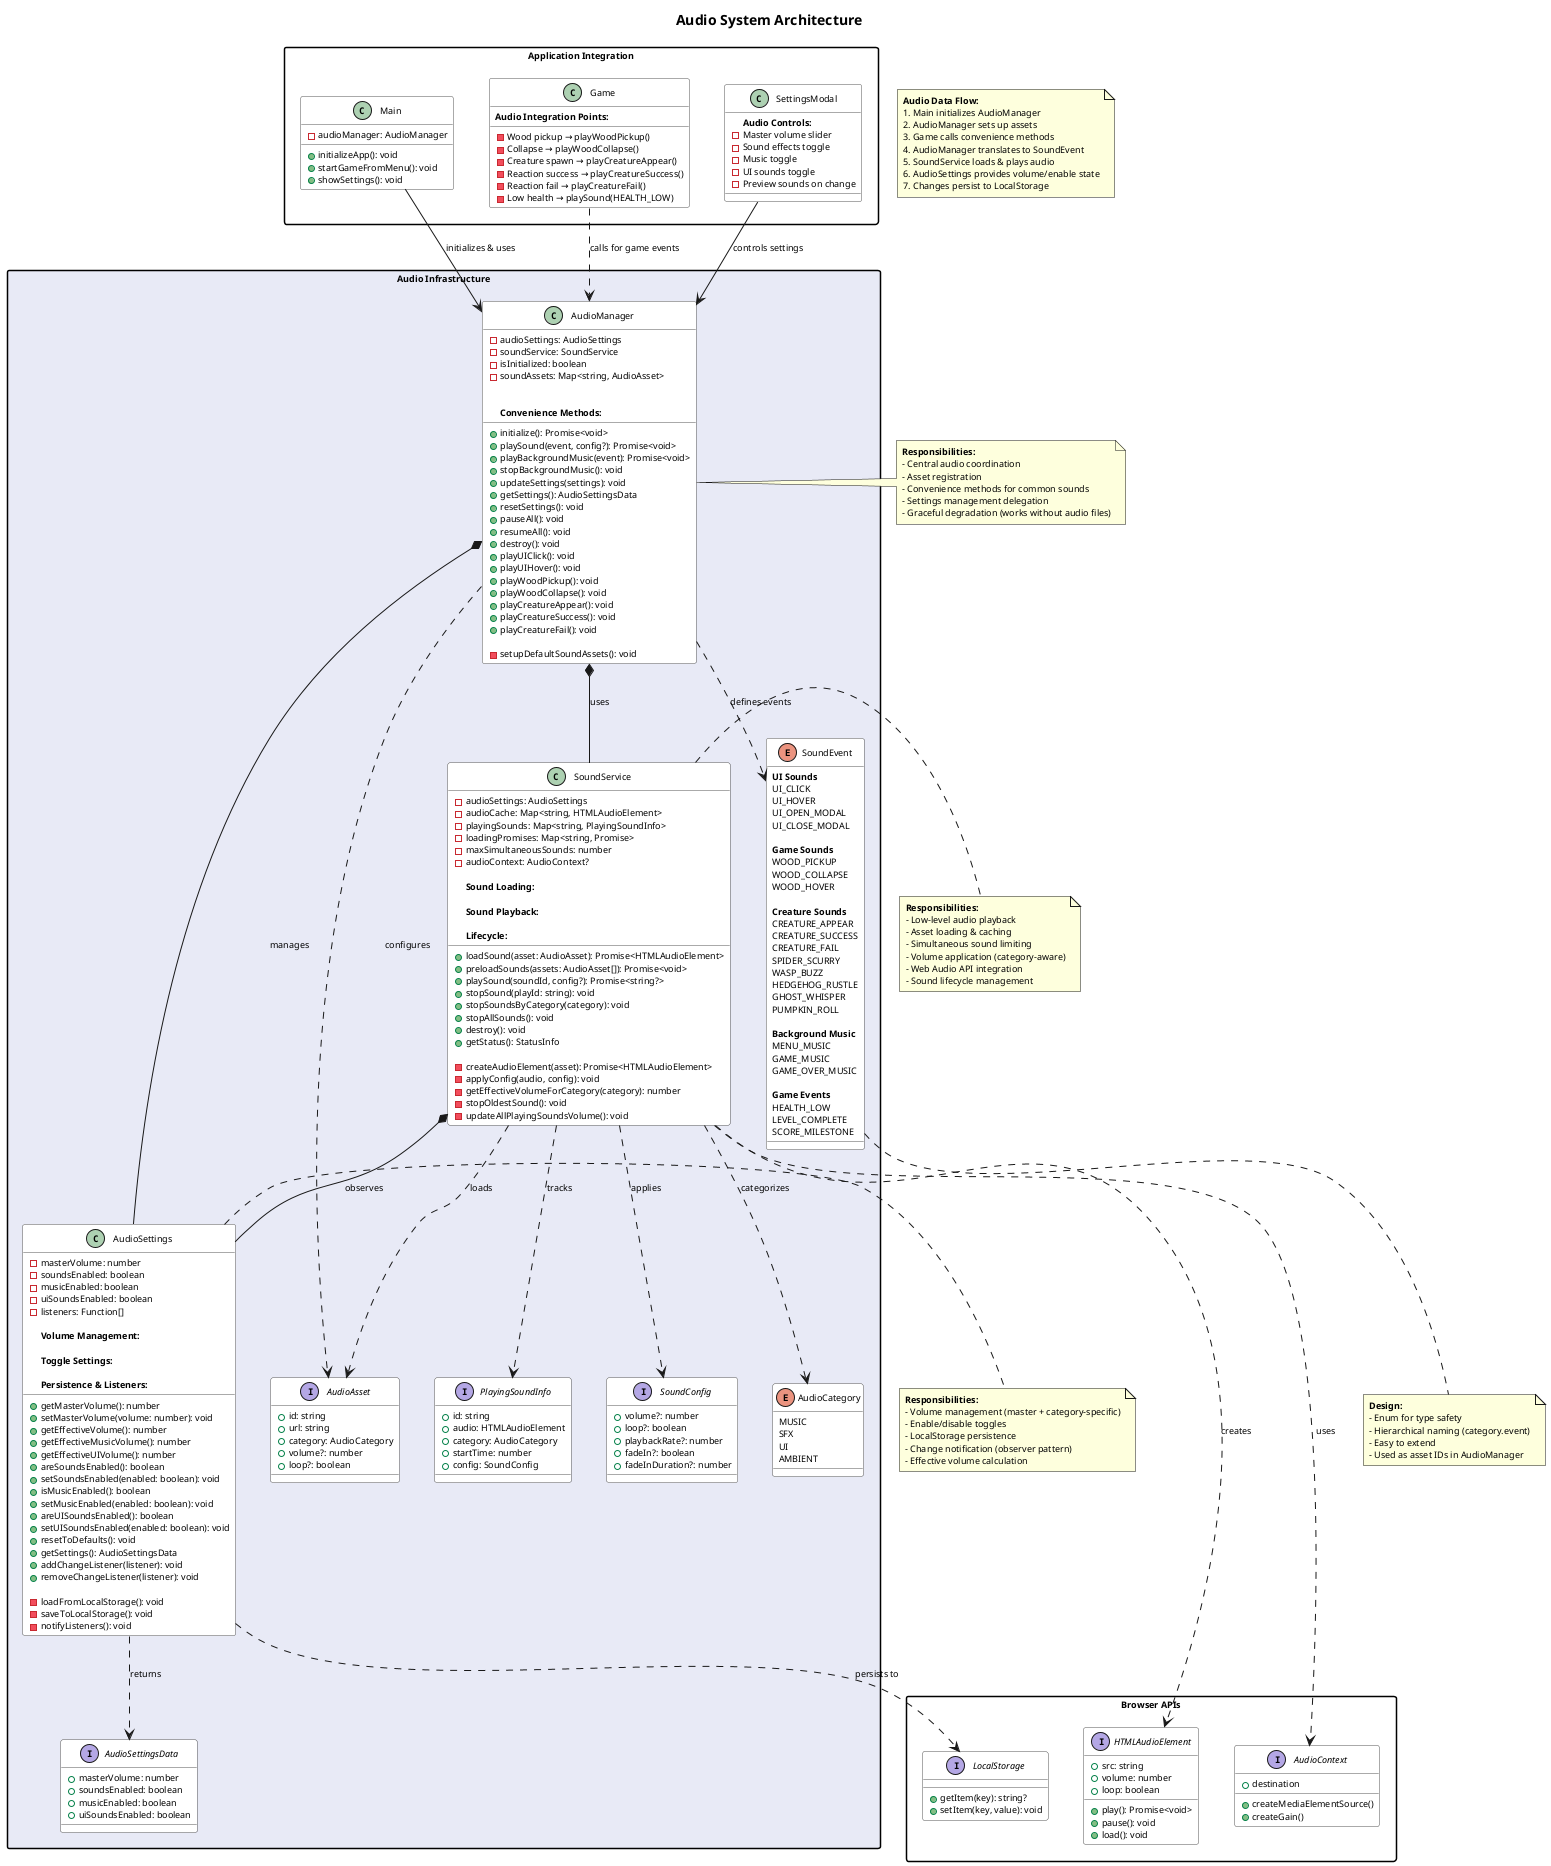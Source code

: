 @startuml Within_the_Woodpile_Audio_Architecture

!define AUDIO #E8EAF6
!define INFRASTRUCTURE #E1F5FE
!define DOMAIN #E8F5E8

skinparam packageStyle rectangle
skinparam defaultFontSize 9
skinparam classBackgroundColor White
skinparam classBorderColor #555
skinparam packageBackgroundColor transparent

title Audio System Architecture

' ==================== AUDIO SYSTEM ====================
package "Audio Infrastructure" AUDIO {
    class AudioManager {
        -audioSettings: AudioSettings
        -soundService: SoundService
        -isInitialized: boolean
        -soundAssets: Map<string, AudioAsset>
        
        +initialize(): Promise<void>
        +playSound(event, config?): Promise<void>
        +playBackgroundMusic(event): Promise<void>
        +stopBackgroundMusic(): void
        +updateSettings(settings): void
        +getSettings(): AudioSettingsData
        +resetSettings(): void
        +pauseAll(): void
        +resumeAll(): void
        +destroy(): void
        
        **Convenience Methods:**
        +playUIClick(): void
        +playUIHover(): void
        +playWoodPickup(): void
        +playWoodCollapse(): void
        +playCreatureAppear(): void
        +playCreatureSuccess(): void
        +playCreatureFail(): void
        
        -setupDefaultSoundAssets(): void
    }
    
    class AudioSettings {
        -masterVolume: number
        -soundsEnabled: boolean
        -musicEnabled: boolean
        -uiSoundsEnabled: boolean
        -listeners: Function[]
        
        **Volume Management:**
        +getMasterVolume(): number
        +setMasterVolume(volume: number): void
        +getEffectiveVolume(): number
        +getEffectiveMusicVolume(): number
        +getEffectiveUIVolume(): number
        
        **Toggle Settings:**
        +areSoundsEnabled(): boolean
        +setSoundsEnabled(enabled: boolean): void
        +isMusicEnabled(): boolean
        +setMusicEnabled(enabled: boolean): void
        +areUISoundsEnabled(): boolean
        +setUISoundsEnabled(enabled: boolean): void
        
        **Persistence & Listeners:**
        +resetToDefaults(): void
        +getSettings(): AudioSettingsData
        +addChangeListener(listener): void
        +removeChangeListener(listener): void
        
        -loadFromLocalStorage(): void
        -saveToLocalStorage(): void
        -notifyListeners(): void
    }
    
    class SoundService {
        -audioSettings: AudioSettings
        -audioCache: Map<string, HTMLAudioElement>
        -playingSounds: Map<string, PlayingSoundInfo>
        -loadingPromises: Map<string, Promise>
        -maxSimultaneousSounds: number
        -audioContext: AudioContext?
        
        **Sound Loading:**
        +loadSound(asset: AudioAsset): Promise<HTMLAudioElement>
        +preloadSounds(assets: AudioAsset[]): Promise<void>
        
        **Sound Playback:**
        +playSound(soundId, config?): Promise<string?>
        +stopSound(playId: string): void
        +stopSoundsByCategory(category): void
        +stopAllSounds(): void
        
        **Lifecycle:**
        +destroy(): void
        +getStatus(): StatusInfo
        
        -createAudioElement(asset): Promise<HTMLAudioElement>
        -applyConfig(audio, config): void
        -getEffectiveVolumeForCategory(category): number
        -stopOldestSound(): void
        -updateAllPlayingSoundsVolume(): void
    }
    
    enum SoundEvent {
        **UI Sounds**
        UI_CLICK
        UI_HOVER
        UI_OPEN_MODAL
        UI_CLOSE_MODAL
        
        **Game Sounds**
        WOOD_PICKUP
        WOOD_COLLAPSE
        WOOD_HOVER
        
        **Creature Sounds**
        CREATURE_APPEAR
        CREATURE_SUCCESS
        CREATURE_FAIL
        SPIDER_SCURRY
        WASP_BUZZ
        HEDGEHOG_RUSTLE
        GHOST_WHISPER
        PUMPKIN_ROLL
        
        **Background Music**
        MENU_MUSIC
        GAME_MUSIC
        GAME_OVER_MUSIC
        
        **Game Events**
        HEALTH_LOW
        LEVEL_COMPLETE
        SCORE_MILESTONE
    }
    
    enum AudioCategory {
        MUSIC
        SFX
        UI
        AMBIENT
    }
    
    interface AudioAsset {
        +id: string
        +url: string
        +category: AudioCategory
        +volume?: number
        +loop?: boolean
    }
    
    interface SoundConfig {
        +volume?: number
        +loop?: boolean
        +playbackRate?: number
        +fadeIn?: boolean
        +fadeInDuration?: number
    }
    
    interface PlayingSoundInfo {
        +id: string
        +audio: HTMLAudioElement
        +category: AudioCategory
        +startTime: number
        +config: SoundConfig
    }
    
    interface AudioSettingsData {
        +masterVolume: number
        +soundsEnabled: boolean
        +musicEnabled: boolean
        +uiSoundsEnabled: boolean
    }
}

' ==================== BROWSER API ====================
package "Browser APIs" {
    interface HTMLAudioElement {
        +src: string
        +volume: number
        +loop: boolean
        +play(): Promise<void>
        +pause(): void
        +load(): void
    }
    
    interface AudioContext {
        +createMediaElementSource()
        +createGain()
        +destination
    }
    
    interface LocalStorage {
        +getItem(key): string?
        +setItem(key, value): void
    }
}

' ==================== INTEGRATION POINTS ====================
package "Application Integration" {
    class Main {
        -audioManager: AudioManager
        
        +initializeApp(): void
        +startGameFromMenu(): void
        +showSettings(): void
    }
    
    class Game {
        **Audio Integration Points:**
        - Wood pickup → playWoodPickup()
        - Collapse → playWoodCollapse()
        - Creature spawn → playCreatureAppear()
        - Reaction success → playCreatureSuccess()
        - Reaction fail → playCreatureFail()
        - Low health → playSound(HEALTH_LOW)
    }
    
    class SettingsModal {
        **Audio Controls:**
        - Master volume slider
        - Sound effects toggle
        - Music toggle
        - UI sounds toggle
        - Preview sounds on change
    }
}

' ==================== RELATIONSHIPS ====================

AudioManager *-- AudioSettings : manages
AudioManager *-- SoundService : uses
AudioManager ..> SoundEvent : defines events
AudioManager ..> AudioAsset : configures

AudioSettings ..> AudioSettingsData : returns
AudioSettings ..> LocalStorage : persists to

SoundService *-- AudioSettings : observes
SoundService ..> AudioAsset : loads
SoundService ..> SoundConfig : applies
SoundService ..> PlayingSoundInfo : tracks
SoundService ..> HTMLAudioElement : creates
SoundService ..> AudioContext : uses
SoundService ..> AudioCategory : categorizes

Main --> AudioManager : initializes & uses
Game ..> AudioManager : calls for game events
SettingsModal --> AudioManager : controls settings

' ==================== NOTES ====================

note right of AudioManager
  **Responsibilities:**
  - Central audio coordination
  - Asset registration
  - Convenience methods for common sounds
  - Settings management delegation
  - Graceful degradation (works without audio files)
end note

note right of AudioSettings
  **Responsibilities:**
  - Volume management (master + category-specific)
  - Enable/disable toggles
  - LocalStorage persistence
  - Change notification (observer pattern)
  - Effective volume calculation
end note

note right of SoundService
  **Responsibilities:**
  - Low-level audio playback
  - Asset loading & caching
  - Simultaneous sound limiting
  - Volume application (category-aware)
  - Web Audio API integration
  - Sound lifecycle management
end note

note bottom of SoundEvent
  **Design:**
  - Enum for type safety
  - Hierarchical naming (category.event)
  - Easy to extend
  - Used as asset IDs in AudioManager
end note

note as AudioFlow
  **Audio Data Flow:**
  1. Main initializes AudioManager
  2. AudioManager sets up assets
  3. Game calls convenience methods
  4. AudioManager translates to SoundEvent
  5. SoundService loads & plays audio
  6. AudioSettings provides volume/enable state
  7. Changes persist to LocalStorage
end note

@enduml
